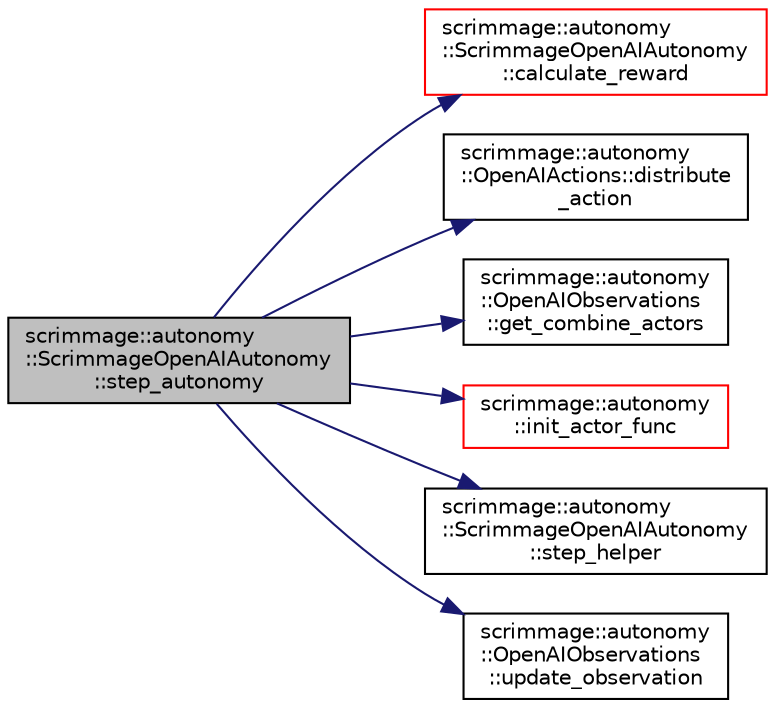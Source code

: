 digraph "scrimmage::autonomy::ScrimmageOpenAIAutonomy::step_autonomy"
{
 // LATEX_PDF_SIZE
  edge [fontname="Helvetica",fontsize="10",labelfontname="Helvetica",labelfontsize="10"];
  node [fontname="Helvetica",fontsize="10",shape=record];
  rankdir="LR";
  Node1 [label="scrimmage::autonomy\l::ScrimmageOpenAIAutonomy\l::step_autonomy",height=0.2,width=0.4,color="black", fillcolor="grey75", style="filled", fontcolor="black",tooltip=" "];
  Node1 -> Node2 [color="midnightblue",fontsize="10",style="solid",fontname="Helvetica"];
  Node2 [label="scrimmage::autonomy\l::ScrimmageOpenAIAutonomy\l::calculate_reward",height=0.2,width=0.4,color="red", fillcolor="white", style="filled",URL="$classscrimmage_1_1autonomy_1_1ScrimmageOpenAIAutonomy.html#a206df1a66cf0b1290261019009b2bc78",tooltip=" "];
  Node1 -> Node4 [color="midnightblue",fontsize="10",style="solid",fontname="Helvetica"];
  Node4 [label="scrimmage::autonomy\l::OpenAIActions::distribute\l_action",height=0.2,width=0.4,color="black", fillcolor="white", style="filled",URL="$classscrimmage_1_1autonomy_1_1OpenAIActions.html#a16570470df4f0442dddb120fc17d774c",tooltip=" "];
  Node1 -> Node5 [color="midnightblue",fontsize="10",style="solid",fontname="Helvetica"];
  Node5 [label="scrimmage::autonomy\l::OpenAIObservations\l::get_combine_actors",height=0.2,width=0.4,color="black", fillcolor="white", style="filled",URL="$classscrimmage_1_1autonomy_1_1OpenAIObservations.html#a8a89998e17ca9ca34b2568c9a44fcfa4",tooltip=" "];
  Node1 -> Node6 [color="midnightblue",fontsize="10",style="solid",fontname="Helvetica"];
  Node6 [label="scrimmage::autonomy\l::init_actor_func",height=0.2,width=0.4,color="red", fillcolor="white", style="filled",URL="$namespacescrimmage_1_1autonomy.html#abfb21d8be2f6cfbb29b468c2755a512d",tooltip=" "];
  Node1 -> Node18 [color="midnightblue",fontsize="10",style="solid",fontname="Helvetica"];
  Node18 [label="scrimmage::autonomy\l::ScrimmageOpenAIAutonomy\l::step_helper",height=0.2,width=0.4,color="black", fillcolor="white", style="filled",URL="$classscrimmage_1_1autonomy_1_1ScrimmageOpenAIAutonomy.html#ace53ec3cc8a1b5d577a3e379c58a5534",tooltip=" "];
  Node1 -> Node19 [color="midnightblue",fontsize="10",style="solid",fontname="Helvetica"];
  Node19 [label="scrimmage::autonomy\l::OpenAIObservations\l::update_observation",height=0.2,width=0.4,color="black", fillcolor="white", style="filled",URL="$classscrimmage_1_1autonomy_1_1OpenAIObservations.html#a56c9922b3cf7d75ac3ad30dc2aa567a0",tooltip=" "];
}
